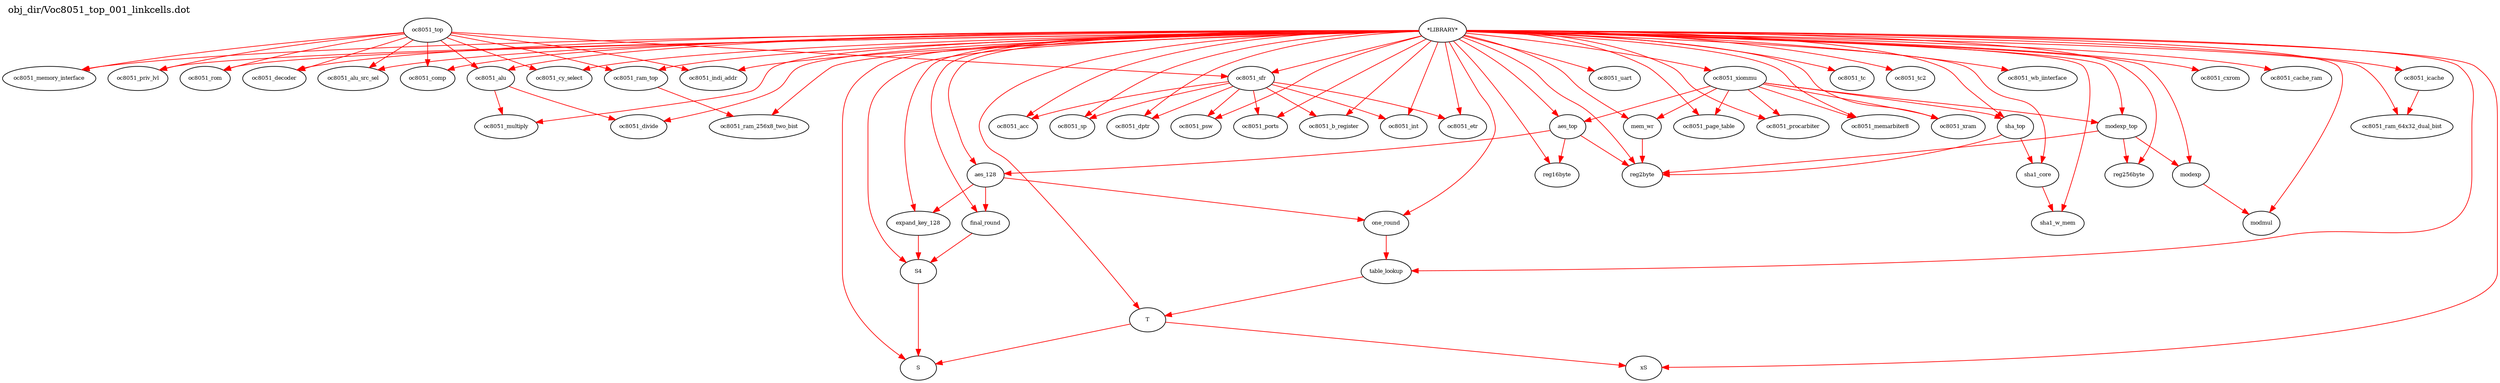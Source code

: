 digraph v3graph {
	graph	[label="obj_dir/Voc8051_top_001_linkcells.dot",
		 labelloc=t, labeljust=l,
		 //size="7.5,10",
		 rankdir=TB];
	n0	[fontsize=8 label="oc8051_top", color=black];
	n1	[fontsize=8 label="oc8051_decoder", color=black];
	n2	[fontsize=8 label="oc8051_alu", color=black];
	n3	[fontsize=8 label="oc8051_ram_top", color=black];
	n4	[fontsize=8 label="oc8051_alu_src_sel", color=black];
	n5	[fontsize=8 label="oc8051_comp", color=black];
	n6	[fontsize=8 label="oc8051_rom", color=black];
	n7	[fontsize=8 label="oc8051_cy_select", color=black];
	n8	[fontsize=8 label="oc8051_indi_addr", color=black];
	n9	[fontsize=8 label="oc8051_memory_interface", color=black];
	n10	[fontsize=8 label="oc8051_sfr", color=black];
	n11	[fontsize=8 label="oc8051_priv_lvl", color=black];
	n12	[fontsize=8 label="*LIBRARY*", color=black];
	n13	[fontsize=8 label="oc8051_xram", color=black];
	n14	[fontsize=8 label="oc8051_multiply", color=black];
	n15	[fontsize=8 label="oc8051_divide", color=black];
	n16	[fontsize=8 label="oc8051_ram_256x8_two_bist", color=black];
	n17	[fontsize=8 label="oc8051_acc", color=black];
	n18	[fontsize=8 label="oc8051_sp", color=black];
	n19	[fontsize=8 label="oc8051_dptr", color=black];
	n20	[fontsize=8 label="oc8051_psw", color=black];
	n21	[fontsize=8 label="oc8051_ports", color=black];
	n22	[fontsize=8 label="oc8051_b_register", color=black];
	n23	[fontsize=8 label="oc8051_uart", color=black];
	n24	[fontsize=8 label="oc8051_int", color=black];
	n25	[fontsize=8 label="oc8051_tc", color=black];
	n26	[fontsize=8 label="oc8051_tc2", color=black];
	n27	[fontsize=8 label="oc8051_icache", color=black];
	n28	[fontsize=8 label="oc8051_ram_64x32_dual_bist", color=black];
	n29	[fontsize=8 label="oc8051_wb_iinterface", color=black];
	n30	[fontsize=8 label="oc8051_etr", color=black];
	n31	[fontsize=8 label="oc8051_cxrom", color=black];
	n32	[fontsize=8 label="oc8051_cache_ram", color=black];
	n33	[fontsize=8 label="oc8051_page_table", color=black];
	n34	[fontsize=8 label="aes_128", color=black];
	n35	[fontsize=8 label="expand_key_128", color=black];
	n36	[fontsize=8 label="one_round", color=black];
	n37	[fontsize=8 label="final_round", color=black];
	n38	[fontsize=8 label="S4", color=black];
	n39	[fontsize=8 label="table_lookup", color=black];
	n40	[fontsize=8 label="T", color=black];
	n41	[fontsize=8 label="S", color=black];
	n42	[fontsize=8 label="xS", color=black];
	n43	[fontsize=8 label="reg2byte", color=black];
	n44	[fontsize=8 label="reg16byte", color=black];
	n45	[fontsize=8 label="reg256byte", color=black];
	n46	[fontsize=8 label="aes_top", color=black];
	n47	[fontsize=8 label="oc8051_procarbiter", color=black];
	n48	[fontsize=8 label="oc8051_memarbiter8", color=black];
	n49	[fontsize=8 label="oc8051_xiommu", color=black];
	n50	[fontsize=8 label="sha_top", color=black];
	n51	[fontsize=8 label="modexp_top", color=black];
	n52	[fontsize=8 label="mem_wr", color=black];
	n53	[fontsize=8 label="sha1_core", color=black];
	n54	[fontsize=8 label="sha1_w_mem", color=black];
	n55	[fontsize=8 label="modmul", color=black];
	n56	[fontsize=8 label="modexp", color=black];
	n0 -> n1 [fontsize=8 label="" weight=1 color=red];
	n0 -> n2 [fontsize=8 label="" weight=1 color=red];
	n0 -> n3 [fontsize=8 label="" weight=1 color=red];
	n0 -> n4 [fontsize=8 label="" weight=1 color=red];
	n0 -> n5 [fontsize=8 label="" weight=1 color=red];
	n0 -> n6 [fontsize=8 label="" weight=1 color=red];
	n0 -> n7 [fontsize=8 label="" weight=1 color=red];
	n0 -> n8 [fontsize=8 label="" weight=1 color=red];
	n0 -> n9 [fontsize=8 label="" weight=1 color=red];
	n0 -> n10 [fontsize=8 label="" weight=1 color=red];
	n0 -> n11 [fontsize=8 label="" weight=1 color=red];
	n2 -> n14 [fontsize=8 label="" weight=1 color=red];
	n2 -> n15 [fontsize=8 label="" weight=1 color=red];
	n3 -> n16 [fontsize=8 label="" weight=1 color=red];
	n10 -> n17 [fontsize=8 label="" weight=1 color=red];
	n10 -> n22 [fontsize=8 label="" weight=1 color=red];
	n10 -> n30 [fontsize=8 label="" weight=1 color=red];
	n10 -> n18 [fontsize=8 label="" weight=1 color=red];
	n10 -> n19 [fontsize=8 label="" weight=1 color=red];
	n10 -> n20 [fontsize=8 label="" weight=1 color=red];
	n10 -> n21 [fontsize=8 label="" weight=1 color=red];
	n10 -> n24 [fontsize=8 label="" weight=1 color=red];
	n12 -> n13 [fontsize=8 label="" weight=1 color=red];
	n12 -> n4 [fontsize=8 label="" weight=1 color=red];
	n12 -> n2 [fontsize=8 label="" weight=1 color=red];
	n12 -> n1 [fontsize=8 label="" weight=1 color=red];
	n12 -> n15 [fontsize=8 label="" weight=1 color=red];
	n12 -> n14 [fontsize=8 label="" weight=1 color=red];
	n12 -> n9 [fontsize=8 label="" weight=1 color=red];
	n12 -> n3 [fontsize=8 label="" weight=1 color=red];
	n12 -> n17 [fontsize=8 label="" weight=1 color=red];
	n12 -> n5 [fontsize=8 label="" weight=1 color=red];
	n12 -> n18 [fontsize=8 label="" weight=1 color=red];
	n12 -> n19 [fontsize=8 label="" weight=1 color=red];
	n12 -> n7 [fontsize=8 label="" weight=1 color=red];
	n12 -> n20 [fontsize=8 label="" weight=1 color=red];
	n12 -> n8 [fontsize=8 label="" weight=1 color=red];
	n12 -> n21 [fontsize=8 label="" weight=1 color=red];
	n12 -> n22 [fontsize=8 label="" weight=1 color=red];
	n12 -> n23 [fontsize=8 label="" weight=1 color=red];
	n12 -> n24 [fontsize=8 label="" weight=1 color=red];
	n12 -> n25 [fontsize=8 label="" weight=1 color=red];
	n12 -> n26 [fontsize=8 label="" weight=1 color=red];
	n12 -> n27 [fontsize=8 label="" weight=1 color=red];
	n12 -> n29 [fontsize=8 label="" weight=1 color=red];
	n12 -> n10 [fontsize=8 label="" weight=1 color=red];
	n12 -> n31 [fontsize=8 label="" weight=1 color=red];
	n12 -> n6 [fontsize=8 label="" weight=1 color=red];
	n12 -> n32 [fontsize=8 label="" weight=1 color=red];
	n12 -> n16 [fontsize=8 label="" weight=1 color=red];
	n12 -> n28 [fontsize=8 label="" weight=1 color=red];
	n12 -> n30 [fontsize=8 label="" weight=1 color=red];
	n12 -> n11 [fontsize=8 label="" weight=1 color=red];
	n12 -> n33 [fontsize=8 label="" weight=1 color=red];
	n12 -> n34 [fontsize=8 label="" weight=1 color=red];
	n12 -> n35 [fontsize=8 label="" weight=1 color=red];
	n12 -> n36 [fontsize=8 label="" weight=1 color=red];
	n12 -> n37 [fontsize=8 label="" weight=1 color=red];
	n12 -> n39 [fontsize=8 label="" weight=1 color=red];
	n12 -> n38 [fontsize=8 label="" weight=1 color=red];
	n12 -> n40 [fontsize=8 label="" weight=1 color=red];
	n12 -> n41 [fontsize=8 label="" weight=1 color=red];
	n12 -> n42 [fontsize=8 label="" weight=1 color=red];
	n12 -> n43 [fontsize=8 label="" weight=1 color=red];
	n12 -> n44 [fontsize=8 label="" weight=1 color=red];
	n12 -> n45 [fontsize=8 label="" weight=1 color=red];
	n12 -> n46 [fontsize=8 label="" weight=1 color=red];
	n12 -> n47 [fontsize=8 label="" weight=1 color=red];
	n12 -> n48 [fontsize=8 label="" weight=1 color=red];
	n12 -> n49 [fontsize=8 label="" weight=1 color=red];
	n12 -> n53 [fontsize=8 label="" weight=1 color=red];
	n12 -> n54 [fontsize=8 label="" weight=1 color=red];
	n12 -> n50 [fontsize=8 label="" weight=1 color=red];
	n12 -> n55 [fontsize=8 label="" weight=1 color=red];
	n12 -> n56 [fontsize=8 label="" weight=1 color=red];
	n12 -> n51 [fontsize=8 label="" weight=1 color=red];
	n12 -> n52 [fontsize=8 label="" weight=1 color=red];
	n27 -> n28 [fontsize=8 label="" weight=1 color=red];
	n34 -> n35 [fontsize=8 label="" weight=1 color=red];
	n34 -> n36 [fontsize=8 label="" weight=1 color=red];
	n34 -> n37 [fontsize=8 label="" weight=1 color=red];
	n35 -> n38 [fontsize=8 label="" weight=1 color=red];
	n36 -> n39 [fontsize=8 label="" weight=1 color=red];
	n37 -> n38 [fontsize=8 label="" weight=1 color=red];
	n38 -> n41 [fontsize=8 label="" weight=1 color=red];
	n39 -> n40 [fontsize=8 label="" weight=1 color=red];
	n40 -> n41 [fontsize=8 label="" weight=1 color=red];
	n40 -> n42 [fontsize=8 label="" weight=1 color=red];
	n46 -> n43 [fontsize=8 label="" weight=1 color=red];
	n46 -> n44 [fontsize=8 label="" weight=1 color=red];
	n46 -> n34 [fontsize=8 label="" weight=1 color=red];
	n49 -> n46 [fontsize=8 label="" weight=1 color=red];
	n49 -> n50 [fontsize=8 label="" weight=1 color=red];
	n49 -> n51 [fontsize=8 label="" weight=1 color=red];
	n49 -> n52 [fontsize=8 label="" weight=1 color=red];
	n49 -> n47 [fontsize=8 label="" weight=1 color=red];
	n49 -> n48 [fontsize=8 label="" weight=1 color=red];
	n49 -> n13 [fontsize=8 label="" weight=1 color=red];
	n49 -> n33 [fontsize=8 label="" weight=1 color=red];
	n50 -> n43 [fontsize=8 label="" weight=1 color=red];
	n50 -> n53 [fontsize=8 label="" weight=1 color=red];
	n51 -> n43 [fontsize=8 label="" weight=1 color=red];
	n51 -> n45 [fontsize=8 label="" weight=1 color=red];
	n51 -> n56 [fontsize=8 label="" weight=1 color=red];
	n52 -> n43 [fontsize=8 label="" weight=1 color=red];
	n53 -> n54 [fontsize=8 label="" weight=1 color=red];
	n56 -> n55 [fontsize=8 label="" weight=1 color=red];
}
